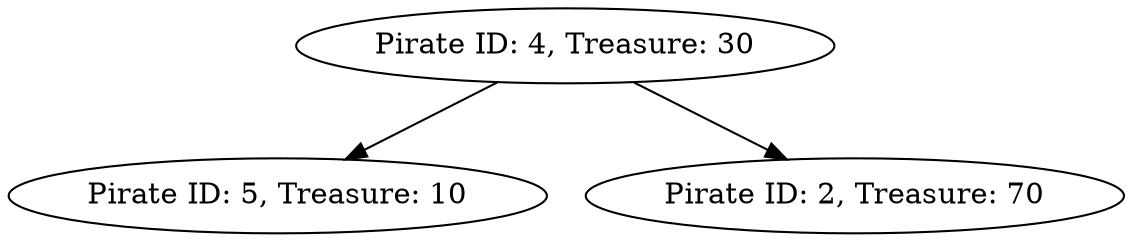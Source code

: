 digraph AVLTree {
    "Pirate ID: 4, Treasure: 30" -> "Pirate ID: 5, Treasure: 10";
    "Pirate ID: 4, Treasure: 30" -> "Pirate ID: 2, Treasure: 70";
}
